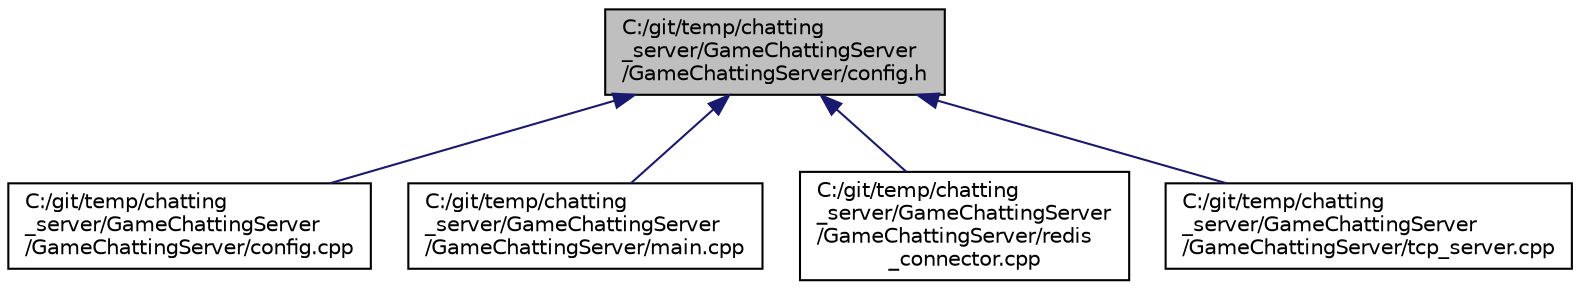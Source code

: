 digraph "C:/git/temp/chatting_server/GameChattingServer/GameChattingServer/config.h"
{
  edge [fontname="Helvetica",fontsize="10",labelfontname="Helvetica",labelfontsize="10"];
  node [fontname="Helvetica",fontsize="10",shape=record];
  Node41 [label="C:/git/temp/chatting\l_server/GameChattingServer\l/GameChattingServer/config.h",height=0.2,width=0.4,color="black", fillcolor="grey75", style="filled", fontcolor="black"];
  Node41 -> Node42 [dir="back",color="midnightblue",fontsize="10",style="solid",fontname="Helvetica"];
  Node42 [label="C:/git/temp/chatting\l_server/GameChattingServer\l/GameChattingServer/config.cpp",height=0.2,width=0.4,color="black", fillcolor="white", style="filled",URL="$config_8cpp.html"];
  Node41 -> Node43 [dir="back",color="midnightblue",fontsize="10",style="solid",fontname="Helvetica"];
  Node43 [label="C:/git/temp/chatting\l_server/GameChattingServer\l/GameChattingServer/main.cpp",height=0.2,width=0.4,color="black", fillcolor="white", style="filled",URL="$main_8cpp.html"];
  Node41 -> Node44 [dir="back",color="midnightblue",fontsize="10",style="solid",fontname="Helvetica"];
  Node44 [label="C:/git/temp/chatting\l_server/GameChattingServer\l/GameChattingServer/redis\l_connector.cpp",height=0.2,width=0.4,color="black", fillcolor="white", style="filled",URL="$redis__connector_8cpp.html"];
  Node41 -> Node45 [dir="back",color="midnightblue",fontsize="10",style="solid",fontname="Helvetica"];
  Node45 [label="C:/git/temp/chatting\l_server/GameChattingServer\l/GameChattingServer/tcp_server.cpp",height=0.2,width=0.4,color="black", fillcolor="white", style="filled",URL="$tcp__server_8cpp.html"];
}
